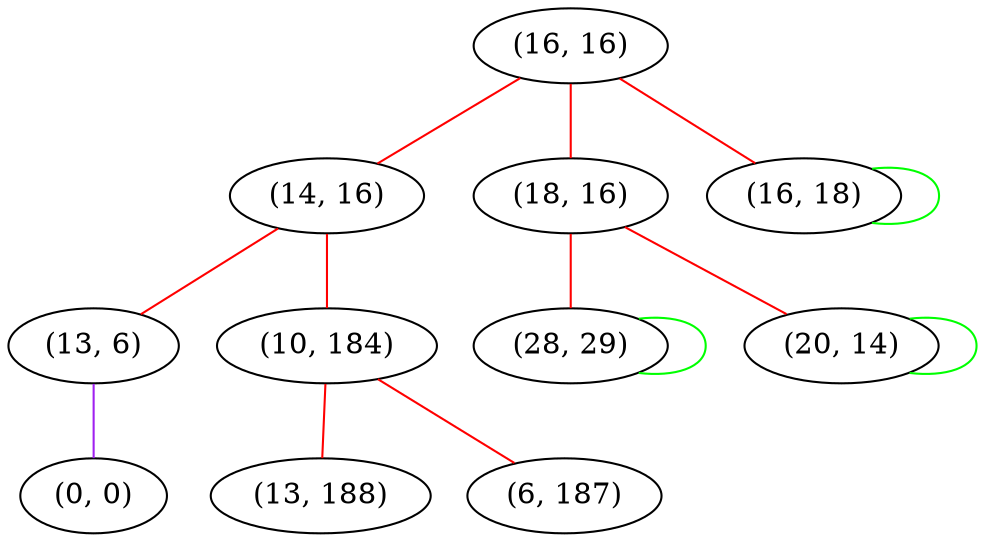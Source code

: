 graph "" {
"(16, 16)";
"(14, 16)";
"(18, 16)";
"(28, 29)";
"(20, 14)";
"(13, 6)";
"(10, 184)";
"(13, 188)";
"(0, 0)";
"(6, 187)";
"(16, 18)";
"(16, 16)" -- "(18, 16)"  [color=red, key=0, weight=1];
"(16, 16)" -- "(14, 16)"  [color=red, key=0, weight=1];
"(16, 16)" -- "(16, 18)"  [color=red, key=0, weight=1];
"(14, 16)" -- "(13, 6)"  [color=red, key=0, weight=1];
"(14, 16)" -- "(10, 184)"  [color=red, key=0, weight=1];
"(18, 16)" -- "(28, 29)"  [color=red, key=0, weight=1];
"(18, 16)" -- "(20, 14)"  [color=red, key=0, weight=1];
"(28, 29)" -- "(28, 29)"  [color=green, key=0, weight=2];
"(20, 14)" -- "(20, 14)"  [color=green, key=0, weight=2];
"(13, 6)" -- "(0, 0)"  [color=purple, key=0, weight=4];
"(10, 184)" -- "(6, 187)"  [color=red, key=0, weight=1];
"(10, 184)" -- "(13, 188)"  [color=red, key=0, weight=1];
"(16, 18)" -- "(16, 18)"  [color=green, key=0, weight=2];
}
